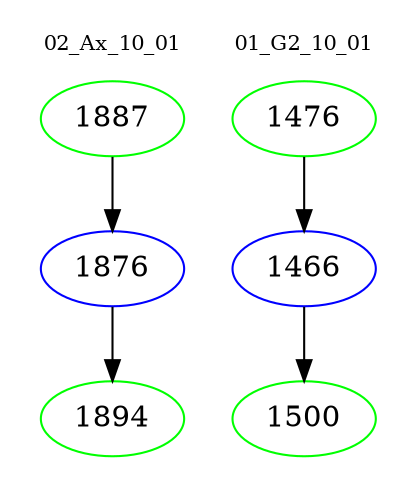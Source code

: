 digraph{
subgraph cluster_0 {
color = white
label = "02_Ax_10_01";
fontsize=10;
T0_1887 [label="1887", color="green"]
T0_1887 -> T0_1876 [color="black"]
T0_1876 [label="1876", color="blue"]
T0_1876 -> T0_1894 [color="black"]
T0_1894 [label="1894", color="green"]
}
subgraph cluster_1 {
color = white
label = "01_G2_10_01";
fontsize=10;
T1_1476 [label="1476", color="green"]
T1_1476 -> T1_1466 [color="black"]
T1_1466 [label="1466", color="blue"]
T1_1466 -> T1_1500 [color="black"]
T1_1500 [label="1500", color="green"]
}
}
